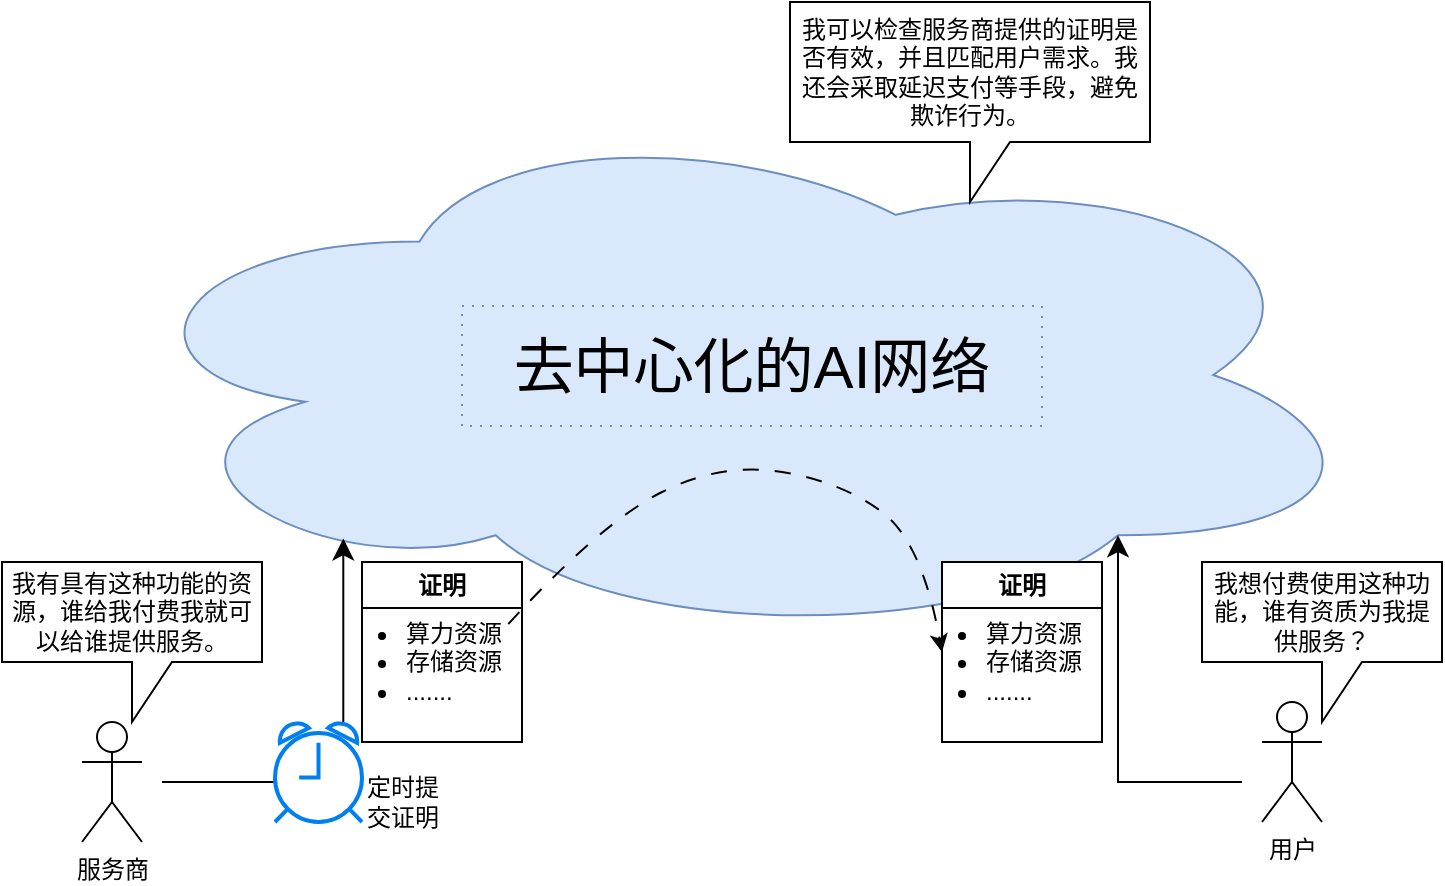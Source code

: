 <mxfile version="21.7.2" type="github">
  <diagram name="第 1 页" id="MY-SYG66Se0dJZQF7v47">
    <mxGraphModel dx="954" dy="647" grid="0" gridSize="10" guides="1" tooltips="1" connect="1" arrows="1" fold="1" page="1" pageScale="1" pageWidth="827" pageHeight="1169" math="0" shadow="0">
      <root>
        <mxCell id="0" />
        <mxCell id="1" parent="0" />
        <mxCell id="7p_WOlm3ggGiUMV626mL-1" value="" style="ellipse;shape=cloud;whiteSpace=wrap;html=1;fillColor=#dae8fc;strokeColor=#6c8ebf;" vertex="1" parent="1">
          <mxGeometry x="110" y="103" width="635" height="267" as="geometry" />
        </mxCell>
        <mxCell id="7p_WOlm3ggGiUMV626mL-2" value="&lt;font style=&quot;font-size: 30px;&quot;&gt;去中心化的AI网络&lt;/font&gt;" style="whiteSpace=wrap;html=1;fillColor=#dae8fc;strokeColor=#6c8ebf;dashed=1;dashPattern=1 4;" vertex="1" parent="1">
          <mxGeometry x="290" y="202" width="290" height="60" as="geometry" />
        </mxCell>
        <mxCell id="7p_WOlm3ggGiUMV626mL-3" value="" style="edgeStyle=segmentEdgeStyle;endArrow=classic;html=1;curved=0;rounded=0;endSize=8;startSize=8;entryX=0.19;entryY=0.806;entryDx=0;entryDy=0;entryPerimeter=0;" edge="1" parent="1" source="7p_WOlm3ggGiUMV626mL-21" target="7p_WOlm3ggGiUMV626mL-1">
          <mxGeometry width="50" height="50" relative="1" as="geometry">
            <mxPoint x="140" y="440" as="sourcePoint" />
            <mxPoint x="420" y="350" as="targetPoint" />
          </mxGeometry>
        </mxCell>
        <mxCell id="7p_WOlm3ggGiUMV626mL-4" value="服务商" style="shape=umlActor;verticalLabelPosition=bottom;verticalAlign=top;html=1;outlineConnect=0;" vertex="1" parent="1">
          <mxGeometry x="100" y="410" width="30" height="60" as="geometry" />
        </mxCell>
        <mxCell id="7p_WOlm3ggGiUMV626mL-5" value="" style="edgeStyle=segmentEdgeStyle;endArrow=classic;html=1;curved=0;rounded=0;endSize=8;startSize=8;entryX=0.8;entryY=0.8;entryDx=0;entryDy=0;entryPerimeter=0;" edge="1" parent="1" target="7p_WOlm3ggGiUMV626mL-1">
          <mxGeometry width="50" height="50" relative="1" as="geometry">
            <mxPoint x="680" y="440" as="sourcePoint" />
            <mxPoint x="670" y="240" as="targetPoint" />
          </mxGeometry>
        </mxCell>
        <mxCell id="7p_WOlm3ggGiUMV626mL-6" value="用户" style="shape=umlActor;verticalLabelPosition=bottom;verticalAlign=top;html=1;outlineConnect=0;" vertex="1" parent="1">
          <mxGeometry x="690" y="400" width="30" height="60" as="geometry" />
        </mxCell>
        <mxCell id="7p_WOlm3ggGiUMV626mL-12" value="证明" style="swimlane;whiteSpace=wrap;html=1;" vertex="1" parent="1">
          <mxGeometry x="240" y="330" width="80" height="90" as="geometry" />
        </mxCell>
        <mxCell id="7p_WOlm3ggGiUMV626mL-11" value="&lt;ul&gt;&lt;li&gt;算力资源&lt;/li&gt;&lt;li&gt;存储资源&lt;/li&gt;&lt;li&gt;.......&lt;/li&gt;&lt;/ul&gt;" style="text;strokeColor=none;fillColor=none;html=1;whiteSpace=wrap;verticalAlign=middle;overflow=hidden;" vertex="1" parent="7p_WOlm3ggGiUMV626mL-12">
          <mxGeometry x="-20" y="10" width="100" height="80" as="geometry" />
        </mxCell>
        <mxCell id="7p_WOlm3ggGiUMV626mL-15" value="" style="curved=1;endArrow=classic;html=1;rounded=0;dashed=1;dashPattern=8 8;entryX=0;entryY=0.5;entryDx=0;entryDy=0;" edge="1" parent="1" source="7p_WOlm3ggGiUMV626mL-1" target="7p_WOlm3ggGiUMV626mL-16">
          <mxGeometry width="50" height="50" relative="1" as="geometry">
            <mxPoint x="410" y="310" as="sourcePoint" />
            <mxPoint x="540" y="380" as="targetPoint" />
            <Array as="points">
              <mxPoint x="360" y="310" />
              <mxPoint x="420" y="280" />
              <mxPoint x="480" y="290" />
              <mxPoint x="520" y="320" />
            </Array>
          </mxGeometry>
        </mxCell>
        <mxCell id="7p_WOlm3ggGiUMV626mL-16" value="证明" style="swimlane;whiteSpace=wrap;html=1;" vertex="1" parent="1">
          <mxGeometry x="530" y="330" width="80" height="90" as="geometry" />
        </mxCell>
        <mxCell id="7p_WOlm3ggGiUMV626mL-17" value="&lt;ul&gt;&lt;li&gt;算力资源&lt;/li&gt;&lt;li&gt;存储资源&lt;/li&gt;&lt;li&gt;.......&lt;/li&gt;&lt;/ul&gt;" style="text;strokeColor=none;fillColor=none;html=1;whiteSpace=wrap;verticalAlign=middle;overflow=hidden;" vertex="1" parent="7p_WOlm3ggGiUMV626mL-16">
          <mxGeometry x="-20" y="10" width="100" height="80" as="geometry" />
        </mxCell>
        <mxCell id="7p_WOlm3ggGiUMV626mL-18" value="我有具有这种功能的资源，谁给我付费我就可以给谁提供服务。" style="shape=callout;whiteSpace=wrap;html=1;perimeter=calloutPerimeter;" vertex="1" parent="1">
          <mxGeometry x="60" y="330" width="130" height="80" as="geometry" />
        </mxCell>
        <mxCell id="7p_WOlm3ggGiUMV626mL-19" value="我想付费使用这种功能，谁有资质为我提供服务？" style="shape=callout;whiteSpace=wrap;html=1;perimeter=calloutPerimeter;" vertex="1" parent="1">
          <mxGeometry x="660" y="330" width="120" height="80" as="geometry" />
        </mxCell>
        <mxCell id="7p_WOlm3ggGiUMV626mL-20" value="我可以检查服务商提供的证明是否有效，并且匹配用户需求。我还会采取延迟支付等手段，避免欺诈行为。" style="shape=callout;whiteSpace=wrap;html=1;perimeter=calloutPerimeter;" vertex="1" parent="1">
          <mxGeometry x="454" y="50" width="180" height="100" as="geometry" />
        </mxCell>
        <mxCell id="7p_WOlm3ggGiUMV626mL-22" value="" style="edgeStyle=segmentEdgeStyle;endArrow=classic;html=1;curved=0;rounded=0;endSize=8;startSize=8;entryX=0.19;entryY=0.806;entryDx=0;entryDy=0;entryPerimeter=0;" edge="1" parent="1" target="7p_WOlm3ggGiUMV626mL-21">
          <mxGeometry width="50" height="50" relative="1" as="geometry">
            <mxPoint x="140" y="440" as="sourcePoint" />
            <mxPoint x="230" y="310" as="targetPoint" />
          </mxGeometry>
        </mxCell>
        <mxCell id="7p_WOlm3ggGiUMV626mL-21" value="" style="html=1;verticalLabelPosition=bottom;align=center;labelBackgroundColor=#ffffff;verticalAlign=top;strokeWidth=2;strokeColor=#0080F0;shadow=0;dashed=0;shape=mxgraph.ios7.icons.alarm_clock;" vertex="1" parent="1">
          <mxGeometry x="196.5" y="410" width="43.5" height="50" as="geometry" />
        </mxCell>
        <mxCell id="7p_WOlm3ggGiUMV626mL-23" value="定时提&lt;br&gt;交证明" style="text;html=1;align=center;verticalAlign=middle;resizable=0;points=[];autosize=1;strokeColor=none;fillColor=none;" vertex="1" parent="1">
          <mxGeometry x="230" y="430" width="60" height="40" as="geometry" />
        </mxCell>
      </root>
    </mxGraphModel>
  </diagram>
</mxfile>
